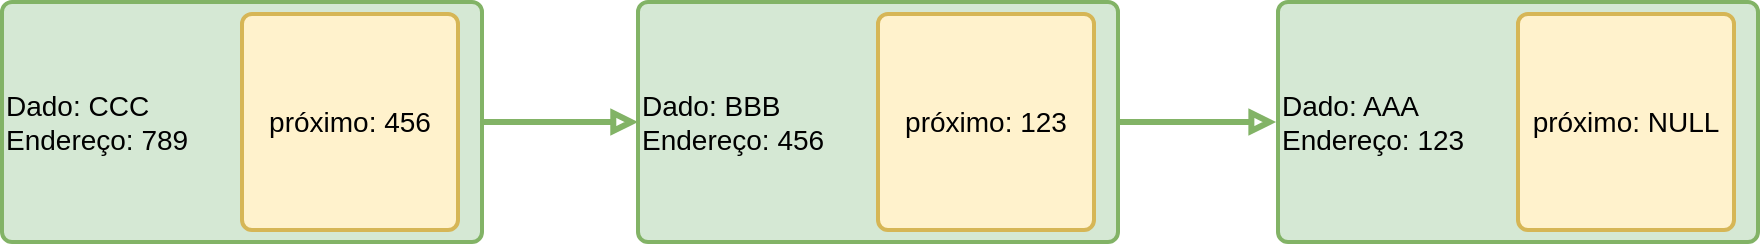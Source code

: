<mxfile version="11.2.6" type="device" pages="1"><diagram id="Z0pmZsCjFlKpOlRwrRc8" name="Page-1"><mxGraphModel dx="1240" dy="667" grid="1" gridSize="10" guides="1" tooltips="1" connect="1" arrows="1" fold="1" page="1" pageScale="1" pageWidth="1169" pageHeight="827" math="0" shadow="0"><root><mxCell id="0"/><mxCell id="1" parent="0"/><mxCell id="1smUhXFkAJWnBP9smg0J-1" value="" style="rounded=1;absoluteArcSize=1;html=1;strokeWidth=2;arcSize=10;fontSize=14;fillColor=#d5e8d4;strokeColor=#82b366;" vertex="1" parent="1"><mxGeometry x="758" y="40" width="240" height="120" as="geometry"/></mxCell><mxCell id="1smUhXFkAJWnBP9smg0J-2" value="Dado: AAA&lt;br&gt;Endereço: 123" style="html=1;strokeWidth=2;shape=mxgraph.er.anchor;fontSize=14;whiteSpace=wrap;align=left;fillColor=#d5e8d4;strokeColor=#82b366;" vertex="1" parent="1smUhXFkAJWnBP9smg0J-1"><mxGeometry width="120" height="120" as="geometry"/></mxCell><mxCell id="1smUhXFkAJWnBP9smg0J-3" value="próximo: NULL" style="rounded=1;absoluteArcSize=1;html=1;strokeWidth=2;arcSize=10;fontSize=14;whiteSpace=wrap;points=[];strokeColor=#d6b656;fillColor=#fff2cc;" vertex="1" parent="1smUhXFkAJWnBP9smg0J-1"><mxGeometry x="120" y="6" width="108" height="108" as="geometry"/></mxCell><mxCell id="1smUhXFkAJWnBP9smg0J-8" style="edgeStyle=orthogonalEdgeStyle;rounded=0;orthogonalLoop=1;jettySize=auto;html=1;exitX=1;exitY=0.5;exitDx=0;exitDy=0;entryX=-0.008;entryY=0.5;entryDx=0;entryDy=0;entryPerimeter=0;strokeWidth=3;endArrow=block;endFill=0;fillColor=#d5e8d4;strokeColor=#82b366;" edge="1" parent="1" source="1smUhXFkAJWnBP9smg0J-5" target="1smUhXFkAJWnBP9smg0J-2"><mxGeometry relative="1" as="geometry"/></mxCell><mxCell id="1smUhXFkAJWnBP9smg0J-5" value="" style="rounded=1;absoluteArcSize=1;html=1;strokeWidth=2;arcSize=10;fontSize=14;fillColor=#d5e8d4;strokeColor=#82b366;" vertex="1" parent="1"><mxGeometry x="438" y="40" width="240" height="120" as="geometry"/></mxCell><mxCell id="1smUhXFkAJWnBP9smg0J-6" value="Dado: BBB&lt;br&gt;Endereço: 456" style="html=1;strokeWidth=2;shape=mxgraph.er.anchor;fontSize=14;whiteSpace=wrap;align=left;fillColor=#d5e8d4;strokeColor=#82b366;" vertex="1" parent="1smUhXFkAJWnBP9smg0J-5"><mxGeometry width="120" height="120" as="geometry"/></mxCell><mxCell id="1smUhXFkAJWnBP9smg0J-7" value="próximo: 123" style="rounded=1;absoluteArcSize=1;html=1;strokeWidth=2;arcSize=10;fontSize=14;whiteSpace=wrap;points=[];strokeColor=#d6b656;fillColor=#fff2cc;" vertex="1" parent="1smUhXFkAJWnBP9smg0J-5"><mxGeometry x="120" y="6" width="108" height="108" as="geometry"/></mxCell><mxCell id="1smUhXFkAJWnBP9smg0J-12" style="edgeStyle=orthogonalEdgeStyle;rounded=0;orthogonalLoop=1;jettySize=auto;html=1;exitX=1;exitY=0.5;exitDx=0;exitDy=0;endArrow=block;endFill=0;strokeWidth=3;fillColor=#d5e8d4;strokeColor=#82b366;" edge="1" parent="1" source="1smUhXFkAJWnBP9smg0J-9" target="1smUhXFkAJWnBP9smg0J-6"><mxGeometry relative="1" as="geometry"/></mxCell><mxCell id="1smUhXFkAJWnBP9smg0J-9" value="" style="rounded=1;absoluteArcSize=1;html=1;strokeWidth=2;arcSize=10;fontSize=14;fillColor=#d5e8d4;strokeColor=#82b366;" vertex="1" parent="1"><mxGeometry x="120" y="40" width="240" height="120" as="geometry"/></mxCell><mxCell id="1smUhXFkAJWnBP9smg0J-10" value="Dado: CCC&lt;br&gt;Endereço: 789" style="html=1;strokeWidth=2;shape=mxgraph.er.anchor;fontSize=14;whiteSpace=wrap;align=left;fillColor=#d5e8d4;strokeColor=#82b366;" vertex="1" parent="1smUhXFkAJWnBP9smg0J-9"><mxGeometry width="120" height="120" as="geometry"/></mxCell><mxCell id="1smUhXFkAJWnBP9smg0J-11" value="próximo: 456" style="rounded=1;absoluteArcSize=1;html=1;strokeWidth=2;arcSize=10;fontSize=14;whiteSpace=wrap;points=[];strokeColor=#d6b656;fillColor=#fff2cc;" vertex="1" parent="1smUhXFkAJWnBP9smg0J-9"><mxGeometry x="120" y="6" width="108" height="108" as="geometry"/></mxCell></root></mxGraphModel></diagram></mxfile>